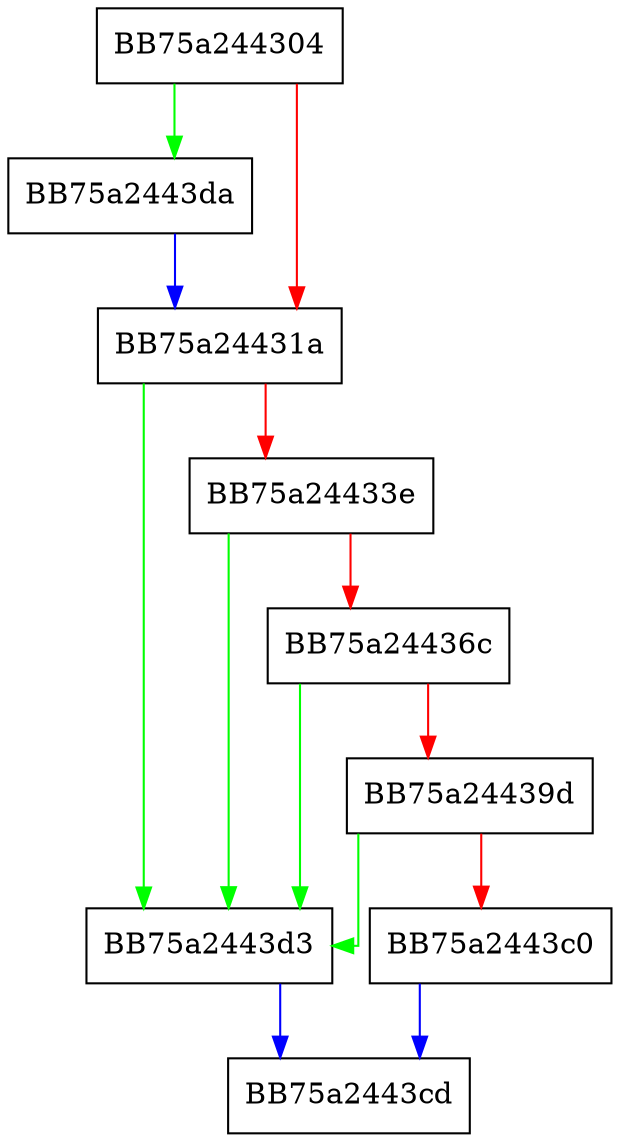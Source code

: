 digraph x86_setup_int_table {
  node [shape="box"];
  graph [splines=ortho];
  BB75a244304 -> BB75a2443da [color="green"];
  BB75a244304 -> BB75a24431a [color="red"];
  BB75a24431a -> BB75a2443d3 [color="green"];
  BB75a24431a -> BB75a24433e [color="red"];
  BB75a24433e -> BB75a2443d3 [color="green"];
  BB75a24433e -> BB75a24436c [color="red"];
  BB75a24436c -> BB75a2443d3 [color="green"];
  BB75a24436c -> BB75a24439d [color="red"];
  BB75a24439d -> BB75a2443d3 [color="green"];
  BB75a24439d -> BB75a2443c0 [color="red"];
  BB75a2443c0 -> BB75a2443cd [color="blue"];
  BB75a2443d3 -> BB75a2443cd [color="blue"];
  BB75a2443da -> BB75a24431a [color="blue"];
}